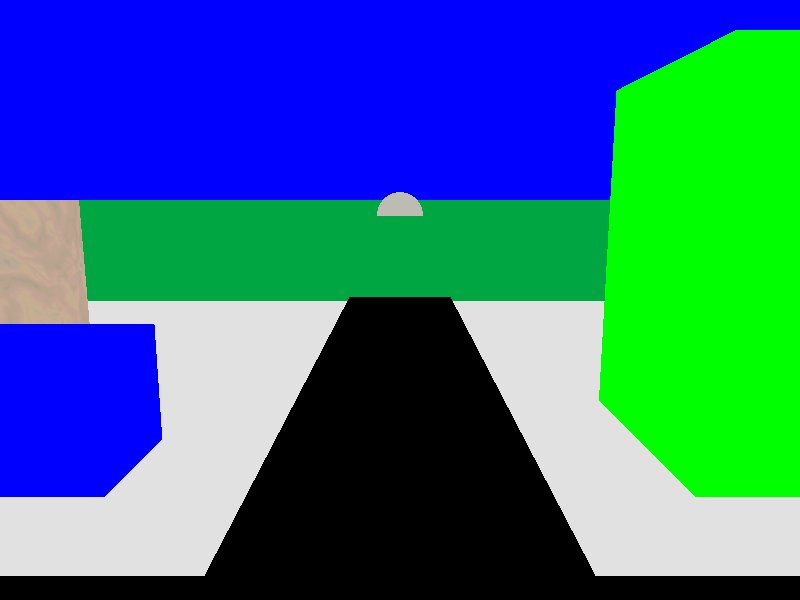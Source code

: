 #include "colors.inc"
#include "glass.inc"
#include "golds.inc"
#include "metals.inc"
#include "stones.inc"
#include "woods.inc"

light_source {
  <0,100,0>  
  color White  
}
 
plane
{
    y, 0
    pigment {color rgb<0, 0.380, 0.054>}
}

background { color Blue }

camera {
  location <-2,2,10>
  look_at <10,0,10>
  translate <-10, 0, -10> // <x, y, z>
  rotate <0,270,0>
  translate <10, 0, 20.2> // <x, y, z>
}

sphere {
  <10, 3, 87.5>, 3 // <x, y, z>, radius
  pigment {color rgb<0.500 + clock/120, 0.500+ clock/120, 0.450-clock/120>}
  translate <0,-3, clock> // <x, y, z>
}
 
prism {
  // plansza
    0,0.01,4,
    <0,0>, <0,20>, <20,20>, <20,0>
    pigment { Gray }
  } 
box {
  // ulica od x
  <9, 0.1, 0>, 
  <11, 0.1, 20>
}

box {
  // ulica od z
  <0, 0.1, 9>, 
  <20, 0.1, 11>
}

box {
  <12, 0, 12>, 
  <14, 3, 14>
  pigment { Green }
}

box {
  // lewiatan
  <12, 0, 9>, 
  <16, 1, 5>
  pigment { Yellow }
}

box {
  // bloki prawa
  <17, 0, 9>, 
  <18, 2, 5>
  pigment { color rgb <0.411, 0.411, 0.411> }
}

box {
  // bloki prawa
  <19, 0, 9>, 
  <20, 2, 5>
  pigment { color rgb <0.411, 0.411, 0.411> }
}

cylinder {
  <4.5, 0, 16.5>, <4.5, 2, 16.5>, 1 // center of one end, center of other end, radius
 
  texture {T_Stone1}
}

box{
  <15, 0, 12>, 
  <16, 1, 13>
  pigment { Red }
}

box{
  <15, 0, 12>, 
  <16, 1, 13>
  pigment { Red }
  translate <1.5, 0, 0> // <x, y, z>
}

box{
  <15, 0, 12>, 
  <16, 1, 13>
  pigment { Red }
    translate <1.5, 0, 1.5> // <x, y, z>
}

box{
  <15, 0, 12>, 
  <16, 1, 13>
  pigment { Red }
    translate <0, 0, 1.5> // <x, y, z>
}

box {
  <2, 0, 12>, 
  <8, 1, 13>
  pigment { Blue }
}

box {
  <2, 0, 1>, 
  <8, 2, 7>
  pigment { Orange }
}

cylinder {
  <12, 0, 1>, <12, 1, 1>, 0.1 // center of one end, center of other end, radius
  pigment {color rgb <0.521, 0.243, 0>}
}

sphere {
  // drzewo
 <12, 1, 1>, 0.5 // <x, y, z>, radius
  pigment {color rgb <0, 1, 0>}
}